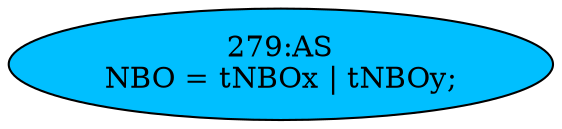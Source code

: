 strict digraph "" {
	node [label="\N"];
	"279:AS"	 [ast="<pyverilog.vparser.ast.Assign object at 0x7f9359f3ef10>",
		def_var="['NBO']",
		fillcolor=deepskyblue,
		label="279:AS
NBO = tNBOx | tNBOy;",
		statements="[]",
		style=filled,
		typ=Assign,
		use_var="['tNBOx', 'tNBOy']"];
}
